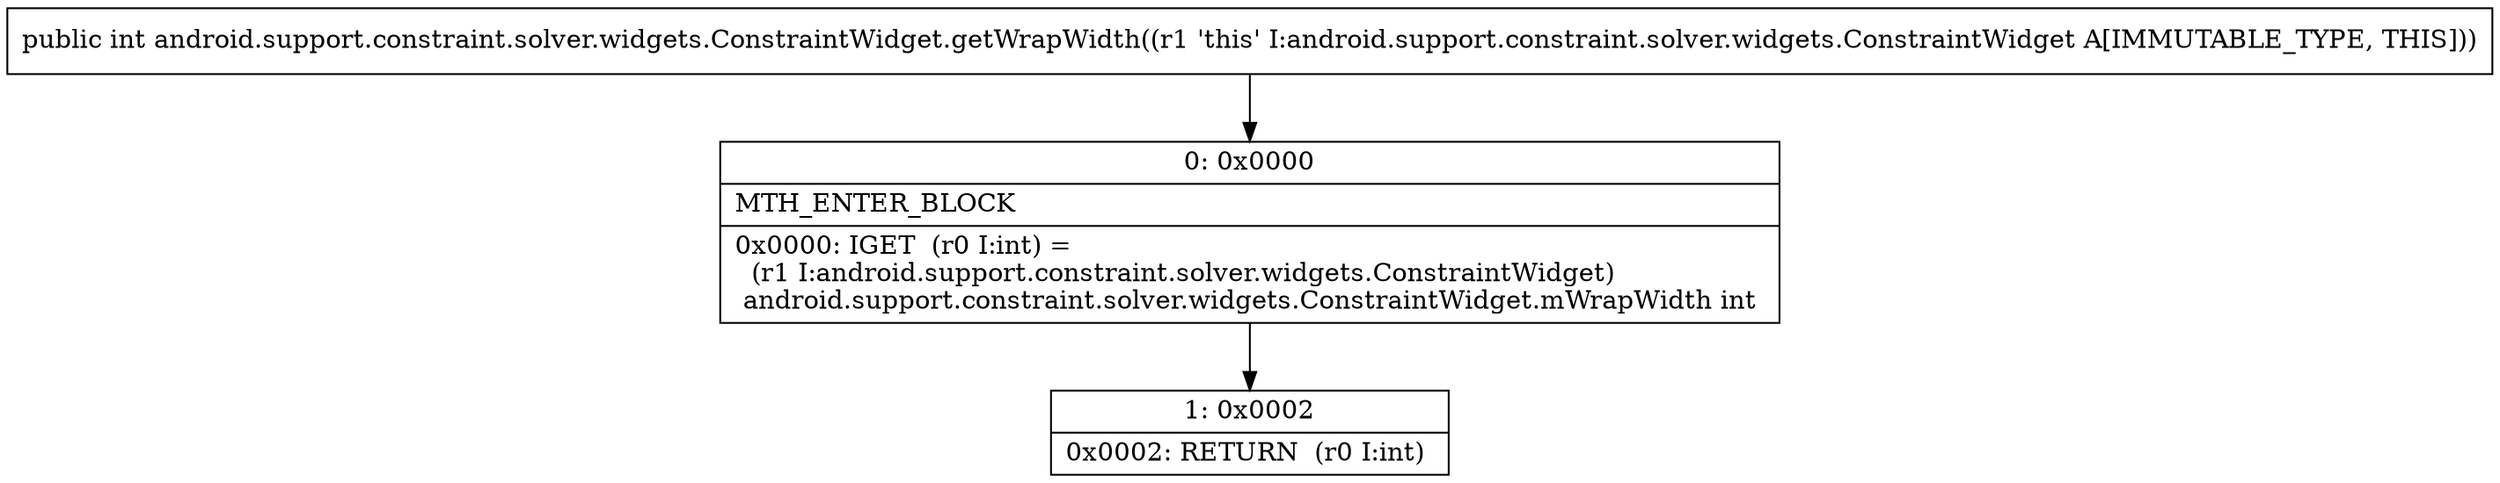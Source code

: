 digraph "CFG forandroid.support.constraint.solver.widgets.ConstraintWidget.getWrapWidth()I" {
Node_0 [shape=record,label="{0\:\ 0x0000|MTH_ENTER_BLOCK\l|0x0000: IGET  (r0 I:int) = \l  (r1 I:android.support.constraint.solver.widgets.ConstraintWidget)\l android.support.constraint.solver.widgets.ConstraintWidget.mWrapWidth int \l}"];
Node_1 [shape=record,label="{1\:\ 0x0002|0x0002: RETURN  (r0 I:int) \l}"];
MethodNode[shape=record,label="{public int android.support.constraint.solver.widgets.ConstraintWidget.getWrapWidth((r1 'this' I:android.support.constraint.solver.widgets.ConstraintWidget A[IMMUTABLE_TYPE, THIS])) }"];
MethodNode -> Node_0;
Node_0 -> Node_1;
}

